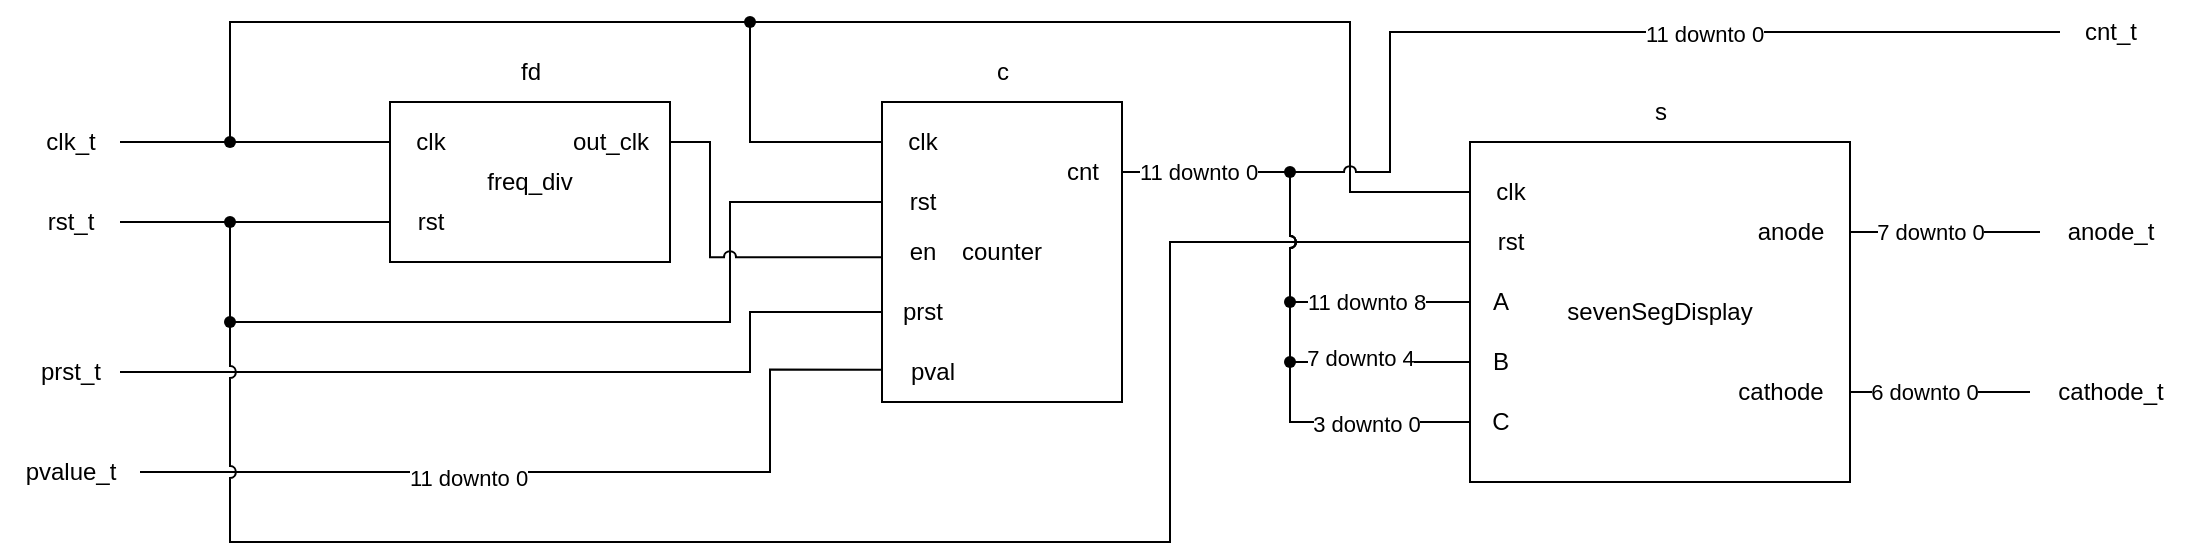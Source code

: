 <mxfile version="21.2.1" type="device">
  <diagram name="第 1 页" id="3em1f3uYiBTEqwCZCkLp">
    <mxGraphModel dx="1285" dy="866" grid="1" gridSize="10" guides="1" tooltips="1" connect="1" arrows="1" fold="1" page="1" pageScale="1" pageWidth="3300" pageHeight="2339" math="0" shadow="0">
      <root>
        <mxCell id="0" />
        <mxCell id="1" parent="0" />
        <mxCell id="dLMh59r50Md-Nv6aXzin-7" style="edgeStyle=orthogonalEdgeStyle;rounded=0;orthogonalLoop=1;jettySize=auto;html=1;entryX=0;entryY=0.25;entryDx=0;entryDy=0;endArrow=none;endFill=0;" edge="1" parent="1" source="dLMh59r50Md-Nv6aXzin-4" target="dLMh59r50Md-Nv6aXzin-1">
          <mxGeometry relative="1" as="geometry" />
        </mxCell>
        <mxCell id="dLMh59r50Md-Nv6aXzin-4" value="clk_t" style="text;html=1;align=center;verticalAlign=middle;resizable=0;points=[];autosize=1;strokeColor=none;fillColor=none;" vertex="1" parent="1">
          <mxGeometry x="105" y="325" width="50" height="30" as="geometry" />
        </mxCell>
        <mxCell id="dLMh59r50Md-Nv6aXzin-6" style="rounded=0;orthogonalLoop=1;jettySize=auto;html=1;entryX=0;entryY=0.75;entryDx=0;entryDy=0;jumpStyle=gap;endArrow=none;endFill=0;" edge="1" parent="1" source="dLMh59r50Md-Nv6aXzin-32" target="dLMh59r50Md-Nv6aXzin-1">
          <mxGeometry relative="1" as="geometry">
            <Array as="points">
              <mxPoint x="240" y="380" />
            </Array>
          </mxGeometry>
        </mxCell>
        <mxCell id="dLMh59r50Md-Nv6aXzin-31" style="edgeStyle=orthogonalEdgeStyle;rounded=0;orthogonalLoop=1;jettySize=auto;html=1;jumpStyle=none;shadow=0;strokeColor=default;metaEdit=0;orthogonal=0;snapToPoint=0;fixDash=0;flowAnimation=0;enumerate=0;comic=0;backgroundOutline=0;endArrow=none;endFill=0;" edge="1" parent="1" source="dLMh59r50Md-Nv6aXzin-63" target="dLMh59r50Md-Nv6aXzin-15">
          <mxGeometry relative="1" as="geometry">
            <Array as="points">
              <mxPoint x="210" y="380" />
              <mxPoint x="210" y="430" />
              <mxPoint x="460" y="430" />
              <mxPoint x="460" y="370" />
            </Array>
          </mxGeometry>
        </mxCell>
        <mxCell id="dLMh59r50Md-Nv6aXzin-5" value="rst_t" style="text;html=1;align=center;verticalAlign=middle;resizable=0;points=[];autosize=1;strokeColor=none;fillColor=none;" vertex="1" parent="1">
          <mxGeometry x="105" y="365" width="50" height="30" as="geometry" />
        </mxCell>
        <mxCell id="dLMh59r50Md-Nv6aXzin-25" value="" style="group" vertex="1" connectable="0" parent="1">
          <mxGeometry x="290" y="290" width="140" height="110" as="geometry" />
        </mxCell>
        <mxCell id="dLMh59r50Md-Nv6aXzin-1" value="freq_div" style="rounded=0;whiteSpace=wrap;html=1;movable=1;resizable=1;rotatable=1;deletable=1;editable=1;locked=0;connectable=1;" vertex="1" parent="dLMh59r50Md-Nv6aXzin-25">
          <mxGeometry y="30" width="140" height="80" as="geometry" />
        </mxCell>
        <mxCell id="dLMh59r50Md-Nv6aXzin-3" value="fd" style="text;html=1;align=center;verticalAlign=middle;resizable=1;points=[];autosize=1;strokeColor=none;fillColor=none;movable=1;rotatable=1;deletable=1;editable=1;locked=0;connectable=1;" vertex="1" parent="dLMh59r50Md-Nv6aXzin-25">
          <mxGeometry x="55" width="30" height="30" as="geometry" />
        </mxCell>
        <mxCell id="dLMh59r50Md-Nv6aXzin-8" value="clk" style="text;html=1;align=center;verticalAlign=middle;resizable=1;points=[];autosize=1;strokeColor=none;fillColor=none;movable=1;rotatable=1;deletable=1;editable=1;locked=0;connectable=1;" vertex="1" parent="dLMh59r50Md-Nv6aXzin-25">
          <mxGeometry y="35" width="40" height="30" as="geometry" />
        </mxCell>
        <mxCell id="dLMh59r50Md-Nv6aXzin-9" value="rst" style="text;html=1;align=center;verticalAlign=middle;resizable=1;points=[];autosize=1;strokeColor=none;fillColor=none;movable=1;rotatable=1;deletable=1;editable=1;locked=0;connectable=1;" vertex="1" parent="dLMh59r50Md-Nv6aXzin-25">
          <mxGeometry y="75" width="40" height="30" as="geometry" />
        </mxCell>
        <mxCell id="dLMh59r50Md-Nv6aXzin-10" value="out_clk" style="text;html=1;align=center;verticalAlign=middle;resizable=1;points=[];autosize=1;strokeColor=none;fillColor=none;movable=1;rotatable=1;deletable=1;editable=1;locked=0;connectable=1;" vertex="1" parent="dLMh59r50Md-Nv6aXzin-25">
          <mxGeometry x="80" y="35" width="60" height="30" as="geometry" />
        </mxCell>
        <mxCell id="dLMh59r50Md-Nv6aXzin-26" value="" style="group" vertex="1" connectable="0" parent="1">
          <mxGeometry x="531" y="290" width="125" height="180" as="geometry" />
        </mxCell>
        <mxCell id="dLMh59r50Md-Nv6aXzin-12" value="counter" style="rounded=0;whiteSpace=wrap;html=1;" vertex="1" parent="dLMh59r50Md-Nv6aXzin-26">
          <mxGeometry x="5" y="30" width="120" height="150" as="geometry" />
        </mxCell>
        <mxCell id="dLMh59r50Md-Nv6aXzin-13" value="c" style="text;html=1;align=center;verticalAlign=middle;resizable=0;points=[];autosize=1;strokeColor=none;fillColor=none;" vertex="1" parent="dLMh59r50Md-Nv6aXzin-26">
          <mxGeometry x="50" width="30" height="30" as="geometry" />
        </mxCell>
        <mxCell id="dLMh59r50Md-Nv6aXzin-14" value="clk" style="text;html=1;align=center;verticalAlign=middle;resizable=0;points=[];autosize=1;strokeColor=none;fillColor=none;" vertex="1" parent="dLMh59r50Md-Nv6aXzin-26">
          <mxGeometry x="5" y="35" width="40" height="30" as="geometry" />
        </mxCell>
        <mxCell id="dLMh59r50Md-Nv6aXzin-15" value="rst" style="text;html=1;align=center;verticalAlign=middle;resizable=0;points=[];autosize=1;strokeColor=none;fillColor=none;" vertex="1" parent="dLMh59r50Md-Nv6aXzin-26">
          <mxGeometry x="5" y="65" width="40" height="30" as="geometry" />
        </mxCell>
        <mxCell id="dLMh59r50Md-Nv6aXzin-16" value="en" style="text;html=1;align=center;verticalAlign=middle;resizable=0;points=[];autosize=1;strokeColor=none;fillColor=none;" vertex="1" parent="dLMh59r50Md-Nv6aXzin-26">
          <mxGeometry x="5" y="90" width="40" height="30" as="geometry" />
        </mxCell>
        <mxCell id="dLMh59r50Md-Nv6aXzin-17" value="prst" style="text;html=1;align=center;verticalAlign=middle;resizable=0;points=[];autosize=1;strokeColor=none;fillColor=none;" vertex="1" parent="dLMh59r50Md-Nv6aXzin-26">
          <mxGeometry x="5" y="120" width="40" height="30" as="geometry" />
        </mxCell>
        <mxCell id="dLMh59r50Md-Nv6aXzin-18" value="pval" style="text;html=1;align=center;verticalAlign=middle;resizable=0;points=[];autosize=1;strokeColor=none;fillColor=none;" vertex="1" parent="dLMh59r50Md-Nv6aXzin-26">
          <mxGeometry x="5" y="150" width="50" height="30" as="geometry" />
        </mxCell>
        <mxCell id="dLMh59r50Md-Nv6aXzin-19" value="cnt" style="text;html=1;align=center;verticalAlign=middle;resizable=0;points=[];autosize=1;strokeColor=none;fillColor=none;" vertex="1" parent="dLMh59r50Md-Nv6aXzin-26">
          <mxGeometry x="85" y="50" width="40" height="30" as="geometry" />
        </mxCell>
        <mxCell id="dLMh59r50Md-Nv6aXzin-33" value="" style="rounded=0;orthogonalLoop=1;jettySize=auto;html=1;entryDx=0;entryDy=0;jumpStyle=gap;endArrow=none;endFill=0;" edge="1" parent="1" source="dLMh59r50Md-Nv6aXzin-5" target="dLMh59r50Md-Nv6aXzin-32">
          <mxGeometry relative="1" as="geometry">
            <mxPoint x="155" y="380" as="sourcePoint" />
            <mxPoint x="290" y="380" as="targetPoint" />
            <Array as="points" />
          </mxGeometry>
        </mxCell>
        <mxCell id="dLMh59r50Md-Nv6aXzin-32" value="" style="shape=waypoint;sketch=0;size=6;pointerEvents=1;points=[];fillColor=none;resizable=0;rotatable=0;perimeter=centerPerimeter;snapToPoint=1;" vertex="1" parent="1">
          <mxGeometry x="200" y="370" width="20" height="20" as="geometry" />
        </mxCell>
        <mxCell id="dLMh59r50Md-Nv6aXzin-36" style="edgeStyle=orthogonalEdgeStyle;rounded=0;orthogonalLoop=1;jettySize=auto;html=1;endArrow=none;endFill=0;" edge="1" parent="1" source="dLMh59r50Md-Nv6aXzin-35" target="dLMh59r50Md-Nv6aXzin-14">
          <mxGeometry relative="1" as="geometry">
            <Array as="points">
              <mxPoint x="210" y="280" />
              <mxPoint x="470" y="280" />
              <mxPoint x="470" y="340" />
            </Array>
          </mxGeometry>
        </mxCell>
        <mxCell id="dLMh59r50Md-Nv6aXzin-35" value="" style="shape=waypoint;sketch=0;size=6;pointerEvents=1;points=[];fillColor=none;resizable=0;rotatable=0;perimeter=centerPerimeter;snapToPoint=1;" vertex="1" parent="1">
          <mxGeometry x="200" y="330" width="20" height="20" as="geometry" />
        </mxCell>
        <mxCell id="dLMh59r50Md-Nv6aXzin-37" style="edgeStyle=orthogonalEdgeStyle;rounded=0;orthogonalLoop=1;jettySize=auto;html=1;entryX=0.01;entryY=0.587;entryDx=0;entryDy=0;entryPerimeter=0;jumpStyle=arc;endArrow=none;endFill=0;" edge="1" parent="1" source="dLMh59r50Md-Nv6aXzin-10" target="dLMh59r50Md-Nv6aXzin-16">
          <mxGeometry relative="1" as="geometry">
            <Array as="points">
              <mxPoint x="450" y="340" />
              <mxPoint x="450" y="398" />
            </Array>
          </mxGeometry>
        </mxCell>
        <mxCell id="dLMh59r50Md-Nv6aXzin-43" style="edgeStyle=orthogonalEdgeStyle;rounded=0;orthogonalLoop=1;jettySize=auto;html=1;endArrow=none;endFill=0;" edge="1" parent="1" source="dLMh59r50Md-Nv6aXzin-38" target="dLMh59r50Md-Nv6aXzin-17">
          <mxGeometry relative="1" as="geometry">
            <Array as="points">
              <mxPoint x="470" y="455" />
              <mxPoint x="470" y="425" />
            </Array>
          </mxGeometry>
        </mxCell>
        <mxCell id="dLMh59r50Md-Nv6aXzin-38" value="prst_t" style="text;html=1;align=center;verticalAlign=middle;resizable=0;points=[];autosize=1;strokeColor=none;fillColor=none;" vertex="1" parent="1">
          <mxGeometry x="105" y="440" width="50" height="30" as="geometry" />
        </mxCell>
        <mxCell id="dLMh59r50Md-Nv6aXzin-44" style="edgeStyle=orthogonalEdgeStyle;rounded=0;orthogonalLoop=1;jettySize=auto;html=1;entryX=-0.007;entryY=0.461;entryDx=0;entryDy=0;entryPerimeter=0;endArrow=none;endFill=0;" edge="1" parent="1" source="dLMh59r50Md-Nv6aXzin-39" target="dLMh59r50Md-Nv6aXzin-18">
          <mxGeometry relative="1" as="geometry">
            <Array as="points">
              <mxPoint x="480" y="505" />
              <mxPoint x="480" y="454" />
            </Array>
          </mxGeometry>
        </mxCell>
        <mxCell id="dLMh59r50Md-Nv6aXzin-58" value="11 downto 0" style="edgeLabel;html=1;align=center;verticalAlign=middle;resizable=0;points=[];" vertex="1" connectable="0" parent="dLMh59r50Md-Nv6aXzin-44">
          <mxGeometry x="-0.225" y="-3" relative="1" as="geometry">
            <mxPoint as="offset" />
          </mxGeometry>
        </mxCell>
        <mxCell id="dLMh59r50Md-Nv6aXzin-39" value="pvalue_t" style="text;html=1;align=center;verticalAlign=middle;resizable=0;points=[];autosize=1;strokeColor=none;fillColor=none;" vertex="1" parent="1">
          <mxGeometry x="95" y="490" width="70" height="30" as="geometry" />
        </mxCell>
        <mxCell id="dLMh59r50Md-Nv6aXzin-40" value="cnt_t" style="text;html=1;align=center;verticalAlign=middle;resizable=0;points=[];autosize=1;strokeColor=none;fillColor=none;" vertex="1" parent="1">
          <mxGeometry x="1125" y="270" width="50" height="30" as="geometry" />
        </mxCell>
        <mxCell id="dLMh59r50Md-Nv6aXzin-41" value="anode_t" style="text;html=1;align=center;verticalAlign=middle;resizable=0;points=[];autosize=1;strokeColor=none;fillColor=none;" vertex="1" parent="1">
          <mxGeometry x="1115" y="370" width="70" height="30" as="geometry" />
        </mxCell>
        <mxCell id="dLMh59r50Md-Nv6aXzin-42" value="cathode_t" style="text;html=1;align=center;verticalAlign=middle;resizable=0;points=[];autosize=1;strokeColor=none;fillColor=none;" vertex="1" parent="1">
          <mxGeometry x="1110" y="450" width="80" height="30" as="geometry" />
        </mxCell>
        <mxCell id="dLMh59r50Md-Nv6aXzin-59" value="" style="group" vertex="1" connectable="0" parent="1">
          <mxGeometry x="830" y="310" width="195" height="200" as="geometry" />
        </mxCell>
        <mxCell id="dLMh59r50Md-Nv6aXzin-45" value="sevenSegDisplay" style="whiteSpace=wrap;html=1;" vertex="1" parent="dLMh59r50Md-Nv6aXzin-59">
          <mxGeometry y="30" width="190" height="170" as="geometry" />
        </mxCell>
        <mxCell id="dLMh59r50Md-Nv6aXzin-46" value="s" style="text;html=1;align=center;verticalAlign=middle;resizable=0;points=[];autosize=1;strokeColor=none;fillColor=none;" vertex="1" parent="dLMh59r50Md-Nv6aXzin-59">
          <mxGeometry x="80" width="30" height="30" as="geometry" />
        </mxCell>
        <mxCell id="dLMh59r50Md-Nv6aXzin-48" value="clk" style="text;html=1;align=center;verticalAlign=middle;resizable=0;points=[];autosize=1;strokeColor=none;fillColor=none;" vertex="1" parent="dLMh59r50Md-Nv6aXzin-59">
          <mxGeometry y="40" width="40" height="30" as="geometry" />
        </mxCell>
        <mxCell id="dLMh59r50Md-Nv6aXzin-49" value="rst" style="text;html=1;align=center;verticalAlign=middle;resizable=0;points=[];autosize=1;strokeColor=none;fillColor=none;" vertex="1" parent="dLMh59r50Md-Nv6aXzin-59">
          <mxGeometry y="65" width="40" height="30" as="geometry" />
        </mxCell>
        <mxCell id="dLMh59r50Md-Nv6aXzin-50" value="A" style="text;html=1;align=center;verticalAlign=middle;resizable=0;points=[];autosize=1;strokeColor=none;fillColor=none;" vertex="1" parent="dLMh59r50Md-Nv6aXzin-59">
          <mxGeometry y="95" width="30" height="30" as="geometry" />
        </mxCell>
        <mxCell id="dLMh59r50Md-Nv6aXzin-52" value="B" style="text;html=1;align=center;verticalAlign=middle;resizable=0;points=[];autosize=1;strokeColor=none;fillColor=none;" vertex="1" parent="dLMh59r50Md-Nv6aXzin-59">
          <mxGeometry y="125" width="30" height="30" as="geometry" />
        </mxCell>
        <mxCell id="dLMh59r50Md-Nv6aXzin-53" value="C" style="text;html=1;align=center;verticalAlign=middle;resizable=0;points=[];autosize=1;strokeColor=none;fillColor=none;" vertex="1" parent="dLMh59r50Md-Nv6aXzin-59">
          <mxGeometry y="155" width="30" height="30" as="geometry" />
        </mxCell>
        <mxCell id="dLMh59r50Md-Nv6aXzin-55" value="anode" style="text;html=1;align=center;verticalAlign=middle;resizable=0;points=[];autosize=1;strokeColor=none;fillColor=none;" vertex="1" parent="dLMh59r50Md-Nv6aXzin-59">
          <mxGeometry x="130" y="60" width="60" height="30" as="geometry" />
        </mxCell>
        <mxCell id="dLMh59r50Md-Nv6aXzin-56" value="cathode" style="text;html=1;align=center;verticalAlign=middle;resizable=0;points=[];autosize=1;strokeColor=none;fillColor=none;" vertex="1" parent="dLMh59r50Md-Nv6aXzin-59">
          <mxGeometry x="120" y="140" width="70" height="30" as="geometry" />
        </mxCell>
        <mxCell id="dLMh59r50Md-Nv6aXzin-61" style="edgeStyle=orthogonalEdgeStyle;rounded=0;orthogonalLoop=1;jettySize=auto;html=1;endArrow=none;endFill=0;" edge="1" parent="1" source="dLMh59r50Md-Nv6aXzin-60" target="dLMh59r50Md-Nv6aXzin-48">
          <mxGeometry relative="1" as="geometry">
            <Array as="points">
              <mxPoint x="770" y="280" />
              <mxPoint x="770" y="365" />
            </Array>
          </mxGeometry>
        </mxCell>
        <mxCell id="dLMh59r50Md-Nv6aXzin-60" value="" style="shape=waypoint;sketch=0;size=6;pointerEvents=1;points=[];fillColor=none;resizable=0;rotatable=0;perimeter=centerPerimeter;snapToPoint=1;" vertex="1" parent="1">
          <mxGeometry x="460" y="270" width="20" height="20" as="geometry" />
        </mxCell>
        <mxCell id="dLMh59r50Md-Nv6aXzin-64" value="" style="edgeStyle=orthogonalEdgeStyle;rounded=0;orthogonalLoop=1;jettySize=auto;html=1;jumpStyle=none;shadow=0;strokeColor=default;metaEdit=0;orthogonal=0;snapToPoint=0;fixDash=0;flowAnimation=0;enumerate=0;comic=0;backgroundOutline=0;endArrow=none;endFill=0;" edge="1" parent="1" source="dLMh59r50Md-Nv6aXzin-5" target="dLMh59r50Md-Nv6aXzin-63">
          <mxGeometry relative="1" as="geometry">
            <mxPoint x="155" y="380" as="sourcePoint" />
            <mxPoint x="550" y="370" as="targetPoint" />
            <Array as="points" />
          </mxGeometry>
        </mxCell>
        <mxCell id="dLMh59r50Md-Nv6aXzin-82" style="edgeStyle=orthogonalEdgeStyle;rounded=0;orthogonalLoop=1;jettySize=auto;html=1;entryX=0;entryY=0.5;entryDx=0;entryDy=0;entryPerimeter=0;jumpStyle=arc;endArrow=none;endFill=0;" edge="1" parent="1" source="dLMh59r50Md-Nv6aXzin-63" target="dLMh59r50Md-Nv6aXzin-49">
          <mxGeometry relative="1" as="geometry">
            <Array as="points">
              <mxPoint x="210" y="540" />
              <mxPoint x="680" y="540" />
              <mxPoint x="680" y="390" />
            </Array>
          </mxGeometry>
        </mxCell>
        <mxCell id="dLMh59r50Md-Nv6aXzin-63" value="" style="shape=waypoint;sketch=0;size=6;pointerEvents=1;points=[];fillColor=none;resizable=0;rotatable=0;perimeter=centerPerimeter;snapToPoint=1;" vertex="1" parent="1">
          <mxGeometry x="200" y="420" width="20" height="20" as="geometry" />
        </mxCell>
        <mxCell id="dLMh59r50Md-Nv6aXzin-84" style="edgeStyle=orthogonalEdgeStyle;rounded=0;orthogonalLoop=1;jettySize=auto;html=1;jumpStyle=arc;endArrow=none;endFill=0;" edge="1" parent="1" source="dLMh59r50Md-Nv6aXzin-19" target="dLMh59r50Md-Nv6aXzin-50">
          <mxGeometry relative="1" as="geometry">
            <Array as="points">
              <mxPoint x="740" y="355" />
              <mxPoint x="740" y="420" />
            </Array>
          </mxGeometry>
        </mxCell>
        <mxCell id="dLMh59r50Md-Nv6aXzin-92" value="11 downto 8" style="edgeLabel;html=1;align=center;verticalAlign=middle;resizable=0;points=[];" vertex="1" connectable="0" parent="dLMh59r50Md-Nv6aXzin-84">
          <mxGeometry x="0.535" y="2" relative="1" as="geometry">
            <mxPoint x="3" y="2" as="offset" />
          </mxGeometry>
        </mxCell>
        <mxCell id="dLMh59r50Md-Nv6aXzin-85" style="edgeStyle=orthogonalEdgeStyle;rounded=0;orthogonalLoop=1;jettySize=auto;html=1;jumpStyle=arc;endArrow=none;endFill=0;" edge="1" parent="1" source="dLMh59r50Md-Nv6aXzin-19" target="dLMh59r50Md-Nv6aXzin-52">
          <mxGeometry relative="1" as="geometry">
            <Array as="points">
              <mxPoint x="740" y="355" />
              <mxPoint x="740" y="450" />
            </Array>
          </mxGeometry>
        </mxCell>
        <mxCell id="dLMh59r50Md-Nv6aXzin-93" value="7 downto 4" style="edgeLabel;html=1;align=center;verticalAlign=middle;resizable=0;points=[];" vertex="1" connectable="0" parent="dLMh59r50Md-Nv6aXzin-85">
          <mxGeometry x="0.588" y="2" relative="1" as="geometry">
            <mxPoint as="offset" />
          </mxGeometry>
        </mxCell>
        <mxCell id="dLMh59r50Md-Nv6aXzin-86" style="edgeStyle=orthogonalEdgeStyle;rounded=0;orthogonalLoop=1;jettySize=auto;html=1;jumpStyle=arc;endArrow=none;endFill=0;" edge="1" parent="1" source="dLMh59r50Md-Nv6aXzin-89" target="dLMh59r50Md-Nv6aXzin-53">
          <mxGeometry relative="1" as="geometry">
            <Array as="points">
              <mxPoint x="740" y="355" />
              <mxPoint x="740" y="480" />
            </Array>
          </mxGeometry>
        </mxCell>
        <mxCell id="dLMh59r50Md-Nv6aXzin-94" value="3 downto 0" style="edgeLabel;html=1;align=center;verticalAlign=middle;resizable=0;points=[];" vertex="1" connectable="0" parent="dLMh59r50Md-Nv6aXzin-86">
          <mxGeometry x="0.66" y="-1" relative="1" as="geometry">
            <mxPoint as="offset" />
          </mxGeometry>
        </mxCell>
        <mxCell id="dLMh59r50Md-Nv6aXzin-88" value="" style="edgeStyle=orthogonalEdgeStyle;rounded=0;orthogonalLoop=1;jettySize=auto;html=1;jumpStyle=arc;endArrow=none;endFill=0;" edge="1" parent="1" source="dLMh59r50Md-Nv6aXzin-19" target="dLMh59r50Md-Nv6aXzin-87">
          <mxGeometry relative="1" as="geometry">
            <mxPoint x="670" y="355" as="sourcePoint" />
            <mxPoint x="815" y="480" as="targetPoint" />
            <Array as="points" />
          </mxGeometry>
        </mxCell>
        <mxCell id="dLMh59r50Md-Nv6aXzin-91" value="11 downto 0" style="edgeLabel;html=1;align=center;verticalAlign=middle;resizable=0;points=[];" vertex="1" connectable="0" parent="dLMh59r50Md-Nv6aXzin-88">
          <mxGeometry x="-0.616" y="2" relative="1" as="geometry">
            <mxPoint x="9" y="2" as="offset" />
          </mxGeometry>
        </mxCell>
        <mxCell id="dLMh59r50Md-Nv6aXzin-87" value="" style="shape=waypoint;sketch=0;size=6;pointerEvents=1;points=[];fillColor=none;resizable=0;rotatable=0;perimeter=centerPerimeter;snapToPoint=1;" vertex="1" parent="1">
          <mxGeometry x="730" y="410" width="20" height="20" as="geometry" />
        </mxCell>
        <mxCell id="dLMh59r50Md-Nv6aXzin-90" value="" style="edgeStyle=orthogonalEdgeStyle;rounded=0;orthogonalLoop=1;jettySize=auto;html=1;endArrow=none;endFill=0;" edge="1" parent="1" source="dLMh59r50Md-Nv6aXzin-87" target="dLMh59r50Md-Nv6aXzin-89">
          <mxGeometry relative="1" as="geometry">
            <mxPoint x="740" y="420" as="sourcePoint" />
            <mxPoint x="815" y="480" as="targetPoint" />
            <Array as="points" />
          </mxGeometry>
        </mxCell>
        <mxCell id="dLMh59r50Md-Nv6aXzin-89" value="" style="shape=waypoint;sketch=0;size=6;pointerEvents=1;points=[];fillColor=none;resizable=0;rotatable=0;perimeter=centerPerimeter;snapToPoint=1;" vertex="1" parent="1">
          <mxGeometry x="730" y="440" width="20" height="20" as="geometry" />
        </mxCell>
        <mxCell id="dLMh59r50Md-Nv6aXzin-95" style="edgeStyle=orthogonalEdgeStyle;rounded=0;orthogonalLoop=1;jettySize=auto;html=1;endArrow=none;endFill=0;" edge="1" parent="1" source="dLMh59r50Md-Nv6aXzin-55" target="dLMh59r50Md-Nv6aXzin-41">
          <mxGeometry relative="1" as="geometry" />
        </mxCell>
        <mxCell id="dLMh59r50Md-Nv6aXzin-97" value="7 downto 0" style="edgeLabel;html=1;align=center;verticalAlign=middle;resizable=0;points=[];" vertex="1" connectable="0" parent="dLMh59r50Md-Nv6aXzin-95">
          <mxGeometry x="-0.306" y="2" relative="1" as="geometry">
            <mxPoint x="7" y="2" as="offset" />
          </mxGeometry>
        </mxCell>
        <mxCell id="dLMh59r50Md-Nv6aXzin-96" style="edgeStyle=orthogonalEdgeStyle;rounded=0;orthogonalLoop=1;jettySize=auto;html=1;endArrow=none;endFill=0;" edge="1" parent="1" source="dLMh59r50Md-Nv6aXzin-56" target="dLMh59r50Md-Nv6aXzin-42">
          <mxGeometry relative="1" as="geometry" />
        </mxCell>
        <mxCell id="dLMh59r50Md-Nv6aXzin-98" value="6 downto 0" style="edgeLabel;html=1;align=center;verticalAlign=middle;resizable=0;points=[];" vertex="1" connectable="0" parent="dLMh59r50Md-Nv6aXzin-96">
          <mxGeometry x="-0.278" y="1" relative="1" as="geometry">
            <mxPoint x="4" y="1" as="offset" />
          </mxGeometry>
        </mxCell>
        <mxCell id="dLMh59r50Md-Nv6aXzin-100" style="edgeStyle=orthogonalEdgeStyle;rounded=0;orthogonalLoop=1;jettySize=auto;html=1;endArrow=none;endFill=0;jumpStyle=arc;" edge="1" parent="1" source="dLMh59r50Md-Nv6aXzin-99" target="dLMh59r50Md-Nv6aXzin-40">
          <mxGeometry relative="1" as="geometry">
            <Array as="points">
              <mxPoint x="790" y="355" />
              <mxPoint x="790" y="285" />
            </Array>
          </mxGeometry>
        </mxCell>
        <mxCell id="dLMh59r50Md-Nv6aXzin-101" value="11 downto 0" style="edgeLabel;html=1;align=center;verticalAlign=middle;resizable=0;points=[];" vertex="1" connectable="0" parent="dLMh59r50Md-Nv6aXzin-100">
          <mxGeometry x="0.216" y="-1" relative="1" as="geometry">
            <mxPoint as="offset" />
          </mxGeometry>
        </mxCell>
        <mxCell id="dLMh59r50Md-Nv6aXzin-99" value="" style="shape=waypoint;sketch=0;size=6;pointerEvents=1;points=[];fillColor=none;resizable=0;rotatable=0;perimeter=centerPerimeter;snapToPoint=1;" vertex="1" parent="1">
          <mxGeometry x="730" y="345" width="20" height="20" as="geometry" />
        </mxCell>
      </root>
    </mxGraphModel>
  </diagram>
</mxfile>
